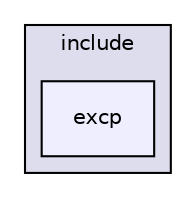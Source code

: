 digraph "excp" {
  compound=true
  node [ fontsize="10", fontname="Helvetica"];
  edge [ labelfontsize="10", labelfontname="Helvetica"];
  subgraph clusterdir_d44c64559bbebec7f509842c48db8b23 {
    graph [ bgcolor="#ddddee", pencolor="black", label="include" fontname="Helvetica", fontsize="10", URL="dir_d44c64559bbebec7f509842c48db8b23.html"]
  dir_74ef33ac6bd04e46304142a70c34a953 [shape=box, label="excp", style="filled", fillcolor="#eeeeff", pencolor="black", URL="dir_74ef33ac6bd04e46304142a70c34a953.html"];
  }
}
